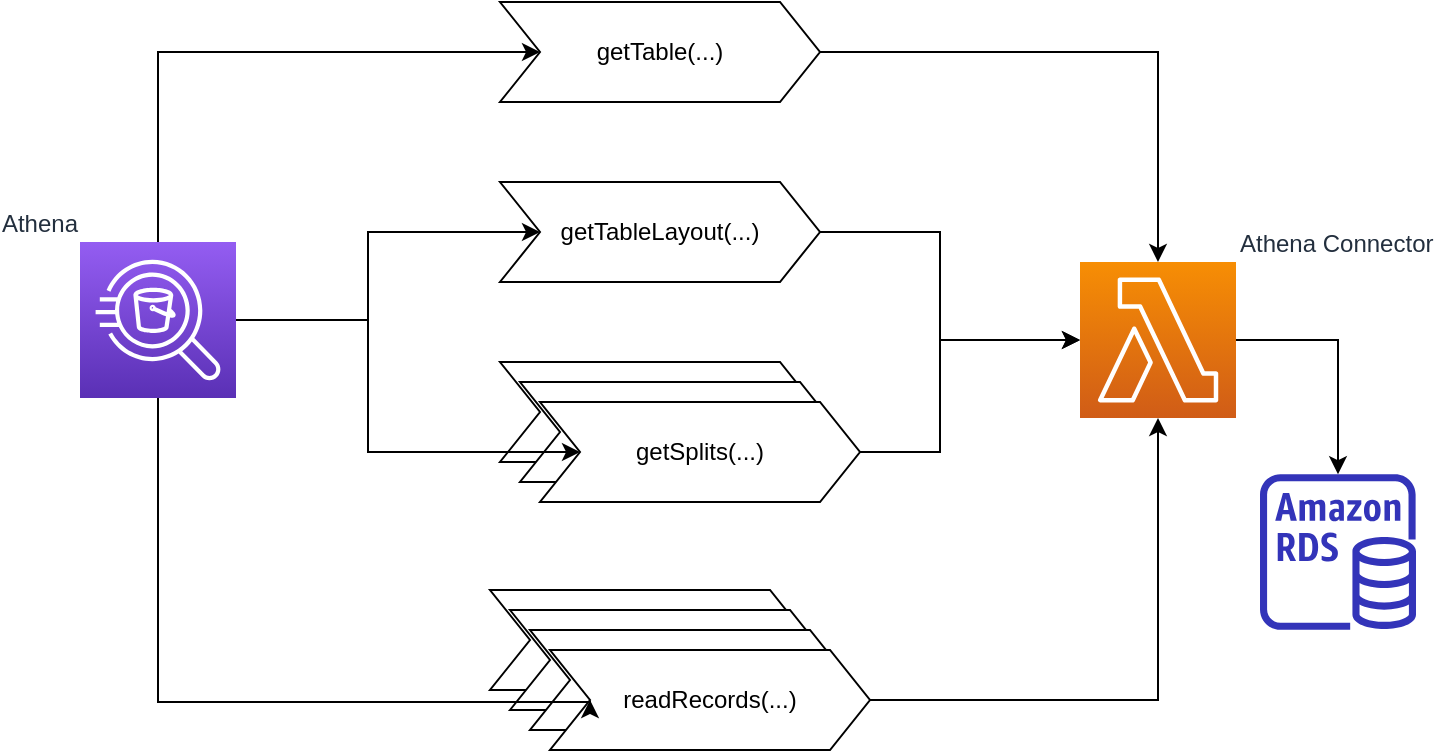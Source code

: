 <mxfile version="14.5.1" type="device"><diagram id="Ht1M8jgEwFfnCIfOTk4-" name="Page-1"><mxGraphModel dx="1224" dy="917" grid="1" gridSize="10" guides="1" tooltips="1" connect="1" arrows="1" fold="1" page="1" pageScale="1" pageWidth="1169" pageHeight="827" math="0" shadow="0"><root><mxCell id="0"/><mxCell id="1" parent="0"/><mxCell id="TG9vmEi0pJx1l1Sp9BWu-19" style="edgeStyle=orthogonalEdgeStyle;rounded=0;orthogonalLoop=1;jettySize=auto;html=1;strokeColor=#000000;" edge="1" parent="1" source="TG9vmEi0pJx1l1Sp9BWu-14" target="TG9vmEi0pJx1l1Sp9BWu-2"><mxGeometry relative="1" as="geometry"/></mxCell><mxCell id="TG9vmEi0pJx1l1Sp9BWu-8" style="edgeStyle=orthogonalEdgeStyle;rounded=0;orthogonalLoop=1;jettySize=auto;html=1;entryX=0;entryY=0.5;entryDx=0;entryDy=0;" edge="1" parent="1" source="TG9vmEi0pJx1l1Sp9BWu-1" target="TG9vmEi0pJx1l1Sp9BWu-4"><mxGeometry relative="1" as="geometry"><Array as="points"><mxPoint x="169" y="105"/></Array></mxGeometry></mxCell><mxCell id="TG9vmEi0pJx1l1Sp9BWu-9" style="edgeStyle=orthogonalEdgeStyle;rounded=0;orthogonalLoop=1;jettySize=auto;html=1;fillColor=#f8cecc;" edge="1" parent="1" source="TG9vmEi0pJx1l1Sp9BWu-1" target="TG9vmEi0pJx1l1Sp9BWu-5"><mxGeometry relative="1" as="geometry"/></mxCell><mxCell id="TG9vmEi0pJx1l1Sp9BWu-1" value="Athena&lt;br&gt;" style="points=[[0,0,0],[0.25,0,0],[0.5,0,0],[0.75,0,0],[1,0,0],[0,1,0],[0.25,1,0],[0.5,1,0],[0.75,1,0],[1,1,0],[0,0.25,0],[0,0.5,0],[0,0.75,0],[1,0.25,0],[1,0.5,0],[1,0.75,0]];outlineConnect=0;fontColor=#232F3E;gradientColor=#945DF2;gradientDirection=north;fillColor=#5A30B5;strokeColor=#ffffff;dashed=0;verticalLabelPosition=top;verticalAlign=bottom;align=right;html=1;fontSize=12;fontStyle=0;aspect=fixed;shape=mxgraph.aws4.resourceIcon;resIcon=mxgraph.aws4.athena;labelPosition=left;" vertex="1" parent="1"><mxGeometry x="130" y="200" width="78" height="78" as="geometry"/></mxCell><mxCell id="TG9vmEi0pJx1l1Sp9BWu-23" style="edgeStyle=orthogonalEdgeStyle;rounded=0;orthogonalLoop=1;jettySize=auto;html=1;strokeColor=#000000;" edge="1" parent="1" source="TG9vmEi0pJx1l1Sp9BWu-2" target="TG9vmEi0pJx1l1Sp9BWu-3"><mxGeometry relative="1" as="geometry"/></mxCell><mxCell id="TG9vmEi0pJx1l1Sp9BWu-2" value="Athena Connector" style="points=[[0,0,0],[0.25,0,0],[0.5,0,0],[0.75,0,0],[1,0,0],[0,1,0],[0.25,1,0],[0.5,1,0],[0.75,1,0],[1,1,0],[0,0.25,0],[0,0.5,0],[0,0.75,0],[1,0.25,0],[1,0.5,0],[1,0.75,0]];outlineConnect=0;fontColor=#232F3E;gradientColor=#F78E04;gradientDirection=north;fillColor=#D05C17;strokeColor=#ffffff;dashed=0;verticalLabelPosition=top;verticalAlign=bottom;align=left;html=1;fontSize=12;fontStyle=0;aspect=fixed;shape=mxgraph.aws4.resourceIcon;resIcon=mxgraph.aws4.lambda;labelPosition=right;" vertex="1" parent="1"><mxGeometry x="630" y="210" width="78" height="78" as="geometry"/></mxCell><mxCell id="TG9vmEi0pJx1l1Sp9BWu-3" value="" style="outlineConnect=0;fontColor=#232F3E;gradientColor=none;fillColor=#3334B9;strokeColor=none;dashed=0;verticalLabelPosition=bottom;verticalAlign=top;align=center;html=1;fontSize=12;fontStyle=0;aspect=fixed;pointerEvents=1;shape=mxgraph.aws4.rds_instance;" vertex="1" parent="1"><mxGeometry x="720" y="316" width="78" height="78" as="geometry"/></mxCell><mxCell id="TG9vmEi0pJx1l1Sp9BWu-22" style="edgeStyle=orthogonalEdgeStyle;rounded=0;orthogonalLoop=1;jettySize=auto;html=1;entryX=0.5;entryY=0;entryDx=0;entryDy=0;entryPerimeter=0;strokeColor=#000000;" edge="1" parent="1" source="TG9vmEi0pJx1l1Sp9BWu-4" target="TG9vmEi0pJx1l1Sp9BWu-2"><mxGeometry relative="1" as="geometry"/></mxCell><mxCell id="TG9vmEi0pJx1l1Sp9BWu-4" value="getTable(...)" style="shape=step;perimeter=stepPerimeter;whiteSpace=wrap;html=1;fixedSize=1;" vertex="1" parent="1"><mxGeometry x="340" y="80" width="160" height="50" as="geometry"/></mxCell><mxCell id="TG9vmEi0pJx1l1Sp9BWu-21" style="edgeStyle=orthogonalEdgeStyle;rounded=0;orthogonalLoop=1;jettySize=auto;html=1;entryX=0;entryY=0.5;entryDx=0;entryDy=0;entryPerimeter=0;strokeColor=#000000;" edge="1" parent="1" source="TG9vmEi0pJx1l1Sp9BWu-5" target="TG9vmEi0pJx1l1Sp9BWu-2"><mxGeometry relative="1" as="geometry"><Array as="points"><mxPoint x="560" y="195"/><mxPoint x="560" y="249"/></Array></mxGeometry></mxCell><mxCell id="TG9vmEi0pJx1l1Sp9BWu-5" value="getTableLayout(...)" style="shape=step;perimeter=stepPerimeter;whiteSpace=wrap;html=1;fixedSize=1;" vertex="1" parent="1"><mxGeometry x="340" y="170" width="160" height="50" as="geometry"/></mxCell><mxCell id="TG9vmEi0pJx1l1Sp9BWu-6" value="getSplits(...)" style="shape=step;perimeter=stepPerimeter;whiteSpace=wrap;html=1;fixedSize=1;" vertex="1" parent="1"><mxGeometry x="340" y="260" width="160" height="50" as="geometry"/></mxCell><mxCell id="TG9vmEi0pJx1l1Sp9BWu-7" value="readRecords(...)" style="shape=step;perimeter=stepPerimeter;whiteSpace=wrap;html=1;fixedSize=1;" vertex="1" parent="1"><mxGeometry x="335" y="374" width="160" height="50" as="geometry"/></mxCell><mxCell id="TG9vmEi0pJx1l1Sp9BWu-12" value="readRecords(...)" style="shape=step;perimeter=stepPerimeter;whiteSpace=wrap;html=1;fixedSize=1;" vertex="1" parent="1"><mxGeometry x="345" y="384" width="160" height="50" as="geometry"/></mxCell><mxCell id="TG9vmEi0pJx1l1Sp9BWu-13" value="readRecords(...)" style="shape=step;perimeter=stepPerimeter;whiteSpace=wrap;html=1;fixedSize=1;" vertex="1" parent="1"><mxGeometry x="355" y="394" width="160" height="50" as="geometry"/></mxCell><mxCell id="TG9vmEi0pJx1l1Sp9BWu-14" value="readRecords(...)" style="shape=step;perimeter=stepPerimeter;whiteSpace=wrap;html=1;fixedSize=1;" vertex="1" parent="1"><mxGeometry x="365" y="404" width="160" height="50" as="geometry"/></mxCell><mxCell id="TG9vmEi0pJx1l1Sp9BWu-16" value="getSplits(...)" style="shape=step;perimeter=stepPerimeter;whiteSpace=wrap;html=1;fixedSize=1;" vertex="1" parent="1"><mxGeometry x="350" y="270" width="160" height="50" as="geometry"/></mxCell><mxCell id="TG9vmEi0pJx1l1Sp9BWu-20" style="edgeStyle=orthogonalEdgeStyle;rounded=0;orthogonalLoop=1;jettySize=auto;html=1;entryX=0;entryY=0.5;entryDx=0;entryDy=0;entryPerimeter=0;strokeColor=#000000;" edge="1" parent="1" source="TG9vmEi0pJx1l1Sp9BWu-17" target="TG9vmEi0pJx1l1Sp9BWu-2"><mxGeometry relative="1" as="geometry"><Array as="points"><mxPoint x="560" y="305"/><mxPoint x="560" y="249"/></Array></mxGeometry></mxCell><mxCell id="TG9vmEi0pJx1l1Sp9BWu-17" value="getSplits(...)" style="shape=step;perimeter=stepPerimeter;whiteSpace=wrap;html=1;fixedSize=1;" vertex="1" parent="1"><mxGeometry x="360" y="280" width="160" height="50" as="geometry"/></mxCell><mxCell id="TG9vmEi0pJx1l1Sp9BWu-10" style="edgeStyle=orthogonalEdgeStyle;rounded=0;orthogonalLoop=1;jettySize=auto;html=1;fillColor=#f8cecc;" edge="1" parent="1" source="TG9vmEi0pJx1l1Sp9BWu-1" target="TG9vmEi0pJx1l1Sp9BWu-17"><mxGeometry relative="1" as="geometry"><Array as="points"><mxPoint x="274" y="239"/><mxPoint x="274" y="305"/></Array></mxGeometry></mxCell><mxCell id="TG9vmEi0pJx1l1Sp9BWu-18" style="edgeStyle=orthogonalEdgeStyle;rounded=0;orthogonalLoop=1;jettySize=auto;html=1;entryX=0;entryY=0.5;entryDx=0;entryDy=0;" edge="1" parent="1" source="TG9vmEi0pJx1l1Sp9BWu-1" target="TG9vmEi0pJx1l1Sp9BWu-14"><mxGeometry relative="1" as="geometry"><Array as="points"><mxPoint x="169" y="430"/><mxPoint x="385" y="430"/></Array></mxGeometry></mxCell></root></mxGraphModel></diagram></mxfile>